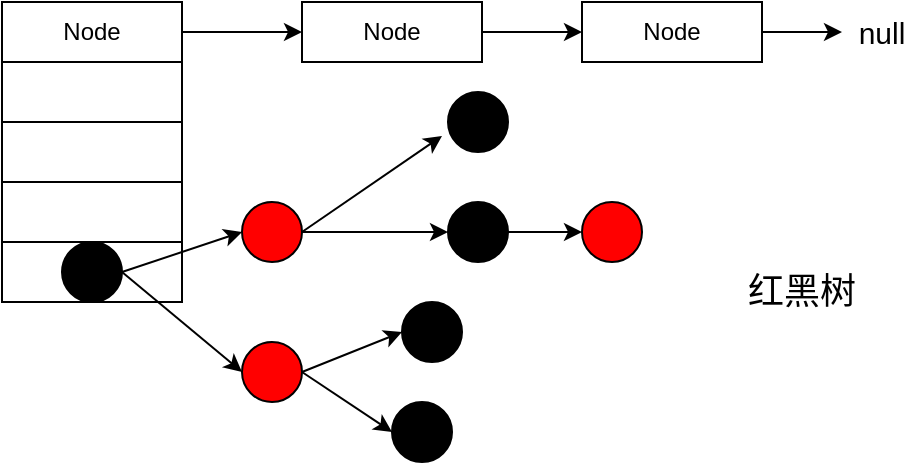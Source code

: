 <mxfile version="10.9.2" type="device"><diagram id="nvmTClVL8Hz3XRIhkUDT" name="第 1 页"><mxGraphModel dx="898" dy="662" grid="1" gridSize="10" guides="1" tooltips="1" connect="1" arrows="1" fold="1" page="1" pageScale="1" pageWidth="827" pageHeight="1169" math="0" shadow="0"><root><mxCell id="0"/><mxCell id="1" parent="0"/><mxCell id="nxl-k-slKCrOjMrjqOk3-1" value="" style="rounded=0;whiteSpace=wrap;html=1;" vertex="1" parent="1"><mxGeometry x="160" y="190" width="90" height="30" as="geometry"/></mxCell><mxCell id="nxl-k-slKCrOjMrjqOk3-2" value="" style="rounded=0;whiteSpace=wrap;html=1;" vertex="1" parent="1"><mxGeometry x="160" y="220" width="90" height="30" as="geometry"/></mxCell><mxCell id="nxl-k-slKCrOjMrjqOk3-3" value="" style="rounded=0;whiteSpace=wrap;html=1;" vertex="1" parent="1"><mxGeometry x="160" y="250" width="90" height="30" as="geometry"/></mxCell><mxCell id="nxl-k-slKCrOjMrjqOk3-4" value="Node&lt;br&gt;" style="rounded=0;whiteSpace=wrap;html=1;" vertex="1" parent="1"><mxGeometry x="160" y="160" width="90" height="30" as="geometry"/></mxCell><mxCell id="nxl-k-slKCrOjMrjqOk3-5" value="" style="rounded=0;whiteSpace=wrap;html=1;" vertex="1" parent="1"><mxGeometry x="160" y="280" width="90" height="30" as="geometry"/></mxCell><mxCell id="nxl-k-slKCrOjMrjqOk3-6" value="Node&lt;br&gt;" style="rounded=0;whiteSpace=wrap;html=1;" vertex="1" parent="1"><mxGeometry x="310" y="160" width="90" height="30" as="geometry"/></mxCell><mxCell id="nxl-k-slKCrOjMrjqOk3-8" value="" style="endArrow=classic;html=1;exitX=1;exitY=0.5;exitDx=0;exitDy=0;" edge="1" parent="1" source="nxl-k-slKCrOjMrjqOk3-4" target="nxl-k-slKCrOjMrjqOk3-6"><mxGeometry width="50" height="50" relative="1" as="geometry"><mxPoint x="160" y="380" as="sourcePoint"/><mxPoint x="210" y="330" as="targetPoint"/></mxGeometry></mxCell><mxCell id="nxl-k-slKCrOjMrjqOk3-9" value="Node&lt;br&gt;" style="rounded=0;whiteSpace=wrap;html=1;" vertex="1" parent="1"><mxGeometry x="450" y="160" width="90" height="30" as="geometry"/></mxCell><mxCell id="nxl-k-slKCrOjMrjqOk3-10" value="" style="endArrow=classic;html=1;exitX=1;exitY=0.5;exitDx=0;exitDy=0;" edge="1" parent="1" source="nxl-k-slKCrOjMrjqOk3-6" target="nxl-k-slKCrOjMrjqOk3-9"><mxGeometry width="50" height="50" relative="1" as="geometry"><mxPoint x="260" y="185" as="sourcePoint"/><mxPoint x="325" y="185" as="targetPoint"/></mxGeometry></mxCell><mxCell id="nxl-k-slKCrOjMrjqOk3-12" value="" style="endArrow=classic;html=1;exitX=1;exitY=0.5;exitDx=0;exitDy=0;" edge="1" parent="1" source="nxl-k-slKCrOjMrjqOk3-9"><mxGeometry width="50" height="50" relative="1" as="geometry"><mxPoint x="160" y="380" as="sourcePoint"/><mxPoint x="580" y="175" as="targetPoint"/></mxGeometry></mxCell><mxCell id="nxl-k-slKCrOjMrjqOk3-13" value="&lt;font style=&quot;font-size: 15px&quot;&gt;null&lt;/font&gt;&lt;br&gt;" style="text;html=1;strokeColor=none;fillColor=none;align=center;verticalAlign=middle;whiteSpace=wrap;rounded=0;" vertex="1" parent="1"><mxGeometry x="580" y="165" width="40" height="20" as="geometry"/></mxCell><mxCell id="nxl-k-slKCrOjMrjqOk3-14" value="" style="ellipse;whiteSpace=wrap;html=1;aspect=fixed;fillColor=#000000;" vertex="1" parent="1"><mxGeometry x="190" y="280" width="30" height="30" as="geometry"/></mxCell><mxCell id="nxl-k-slKCrOjMrjqOk3-15" value="" style="ellipse;whiteSpace=wrap;html=1;aspect=fixed;fillColor=#000000;" vertex="1" parent="1"><mxGeometry x="383" y="205" width="30" height="30" as="geometry"/></mxCell><mxCell id="nxl-k-slKCrOjMrjqOk3-16" value="" style="ellipse;whiteSpace=wrap;html=1;aspect=fixed;fillColor=#FF0000;" vertex="1" parent="1"><mxGeometry x="280" y="260" width="30" height="30" as="geometry"/></mxCell><mxCell id="nxl-k-slKCrOjMrjqOk3-17" value="" style="ellipse;whiteSpace=wrap;html=1;aspect=fixed;fillColor=#FF0000;" vertex="1" parent="1"><mxGeometry x="280" y="330" width="30" height="30" as="geometry"/></mxCell><mxCell id="nxl-k-slKCrOjMrjqOk3-33" style="edgeStyle=orthogonalEdgeStyle;rounded=0;orthogonalLoop=1;jettySize=auto;html=1;exitX=1;exitY=0.5;exitDx=0;exitDy=0;entryX=0;entryY=0.5;entryDx=0;entryDy=0;" edge="1" parent="1" source="nxl-k-slKCrOjMrjqOk3-18" target="nxl-k-slKCrOjMrjqOk3-32"><mxGeometry relative="1" as="geometry"/></mxCell><mxCell id="nxl-k-slKCrOjMrjqOk3-18" value="" style="ellipse;whiteSpace=wrap;html=1;aspect=fixed;fillColor=#000000;" vertex="1" parent="1"><mxGeometry x="383" y="260" width="30" height="30" as="geometry"/></mxCell><mxCell id="nxl-k-slKCrOjMrjqOk3-20" value="" style="endArrow=classic;html=1;exitX=1;exitY=0.5;exitDx=0;exitDy=0;entryX=0;entryY=0.5;entryDx=0;entryDy=0;" edge="1" parent="1" source="nxl-k-slKCrOjMrjqOk3-14" target="nxl-k-slKCrOjMrjqOk3-16"><mxGeometry width="50" height="50" relative="1" as="geometry"><mxPoint x="160" y="450" as="sourcePoint"/><mxPoint x="210" y="400" as="targetPoint"/></mxGeometry></mxCell><mxCell id="nxl-k-slKCrOjMrjqOk3-21" value="" style="endArrow=classic;html=1;exitX=1;exitY=0.5;exitDx=0;exitDy=0;entryX=0;entryY=0.5;entryDx=0;entryDy=0;" edge="1" parent="1" source="nxl-k-slKCrOjMrjqOk3-14" target="nxl-k-slKCrOjMrjqOk3-17"><mxGeometry width="50" height="50" relative="1" as="geometry"><mxPoint x="160" y="450" as="sourcePoint"/><mxPoint x="210" y="400" as="targetPoint"/></mxGeometry></mxCell><mxCell id="nxl-k-slKCrOjMrjqOk3-23" value="" style="endArrow=classic;html=1;exitX=1;exitY=0.5;exitDx=0;exitDy=0;entryX=-0.1;entryY=0.733;entryDx=0;entryDy=0;entryPerimeter=0;" edge="1" parent="1" source="nxl-k-slKCrOjMrjqOk3-16" target="nxl-k-slKCrOjMrjqOk3-15"><mxGeometry width="50" height="50" relative="1" as="geometry"><mxPoint x="260" y="480" as="sourcePoint"/><mxPoint x="310" y="430" as="targetPoint"/></mxGeometry></mxCell><mxCell id="nxl-k-slKCrOjMrjqOk3-24" value="" style="endArrow=classic;html=1;exitX=1;exitY=0.5;exitDx=0;exitDy=0;entryX=0;entryY=0.5;entryDx=0;entryDy=0;" edge="1" parent="1" source="nxl-k-slKCrOjMrjqOk3-16" target="nxl-k-slKCrOjMrjqOk3-18"><mxGeometry width="50" height="50" relative="1" as="geometry"><mxPoint x="160" y="420" as="sourcePoint"/><mxPoint x="210" y="370" as="targetPoint"/></mxGeometry></mxCell><mxCell id="nxl-k-slKCrOjMrjqOk3-26" value="" style="ellipse;whiteSpace=wrap;html=1;aspect=fixed;fillColor=#000000;" vertex="1" parent="1"><mxGeometry x="355" y="360" width="30" height="30" as="geometry"/></mxCell><mxCell id="nxl-k-slKCrOjMrjqOk3-27" value="" style="ellipse;whiteSpace=wrap;html=1;aspect=fixed;fillColor=#000000;" vertex="1" parent="1"><mxGeometry x="360" y="310" width="30" height="30" as="geometry"/></mxCell><mxCell id="nxl-k-slKCrOjMrjqOk3-28" value="" style="endArrow=classic;html=1;exitX=1;exitY=0.5;exitDx=0;exitDy=0;entryX=0;entryY=0.5;entryDx=0;entryDy=0;" edge="1" parent="1" source="nxl-k-slKCrOjMrjqOk3-17" target="nxl-k-slKCrOjMrjqOk3-27"><mxGeometry width="50" height="50" relative="1" as="geometry"><mxPoint x="230" y="510" as="sourcePoint"/><mxPoint x="280" y="460" as="targetPoint"/></mxGeometry></mxCell><mxCell id="nxl-k-slKCrOjMrjqOk3-29" value="" style="endArrow=classic;html=1;exitX=1;exitY=0.5;exitDx=0;exitDy=0;entryX=0;entryY=0.5;entryDx=0;entryDy=0;" edge="1" parent="1" source="nxl-k-slKCrOjMrjqOk3-17" target="nxl-k-slKCrOjMrjqOk3-26"><mxGeometry width="50" height="50" relative="1" as="geometry"><mxPoint x="230" y="510" as="sourcePoint"/><mxPoint x="280" y="460" as="targetPoint"/></mxGeometry></mxCell><mxCell id="nxl-k-slKCrOjMrjqOk3-32" value="" style="ellipse;whiteSpace=wrap;html=1;aspect=fixed;fillColor=#FF0000;" vertex="1" parent="1"><mxGeometry x="450" y="260" width="30" height="30" as="geometry"/></mxCell><mxCell id="nxl-k-slKCrOjMrjqOk3-34" value="&lt;font style=&quot;font-size: 18px&quot;&gt;红黑树&lt;/font&gt;" style="text;html=1;strokeColor=none;fillColor=none;align=center;verticalAlign=middle;whiteSpace=wrap;rounded=0;" vertex="1" parent="1"><mxGeometry x="520" y="295" width="80" height="20" as="geometry"/></mxCell></root></mxGraphModel></diagram></mxfile>